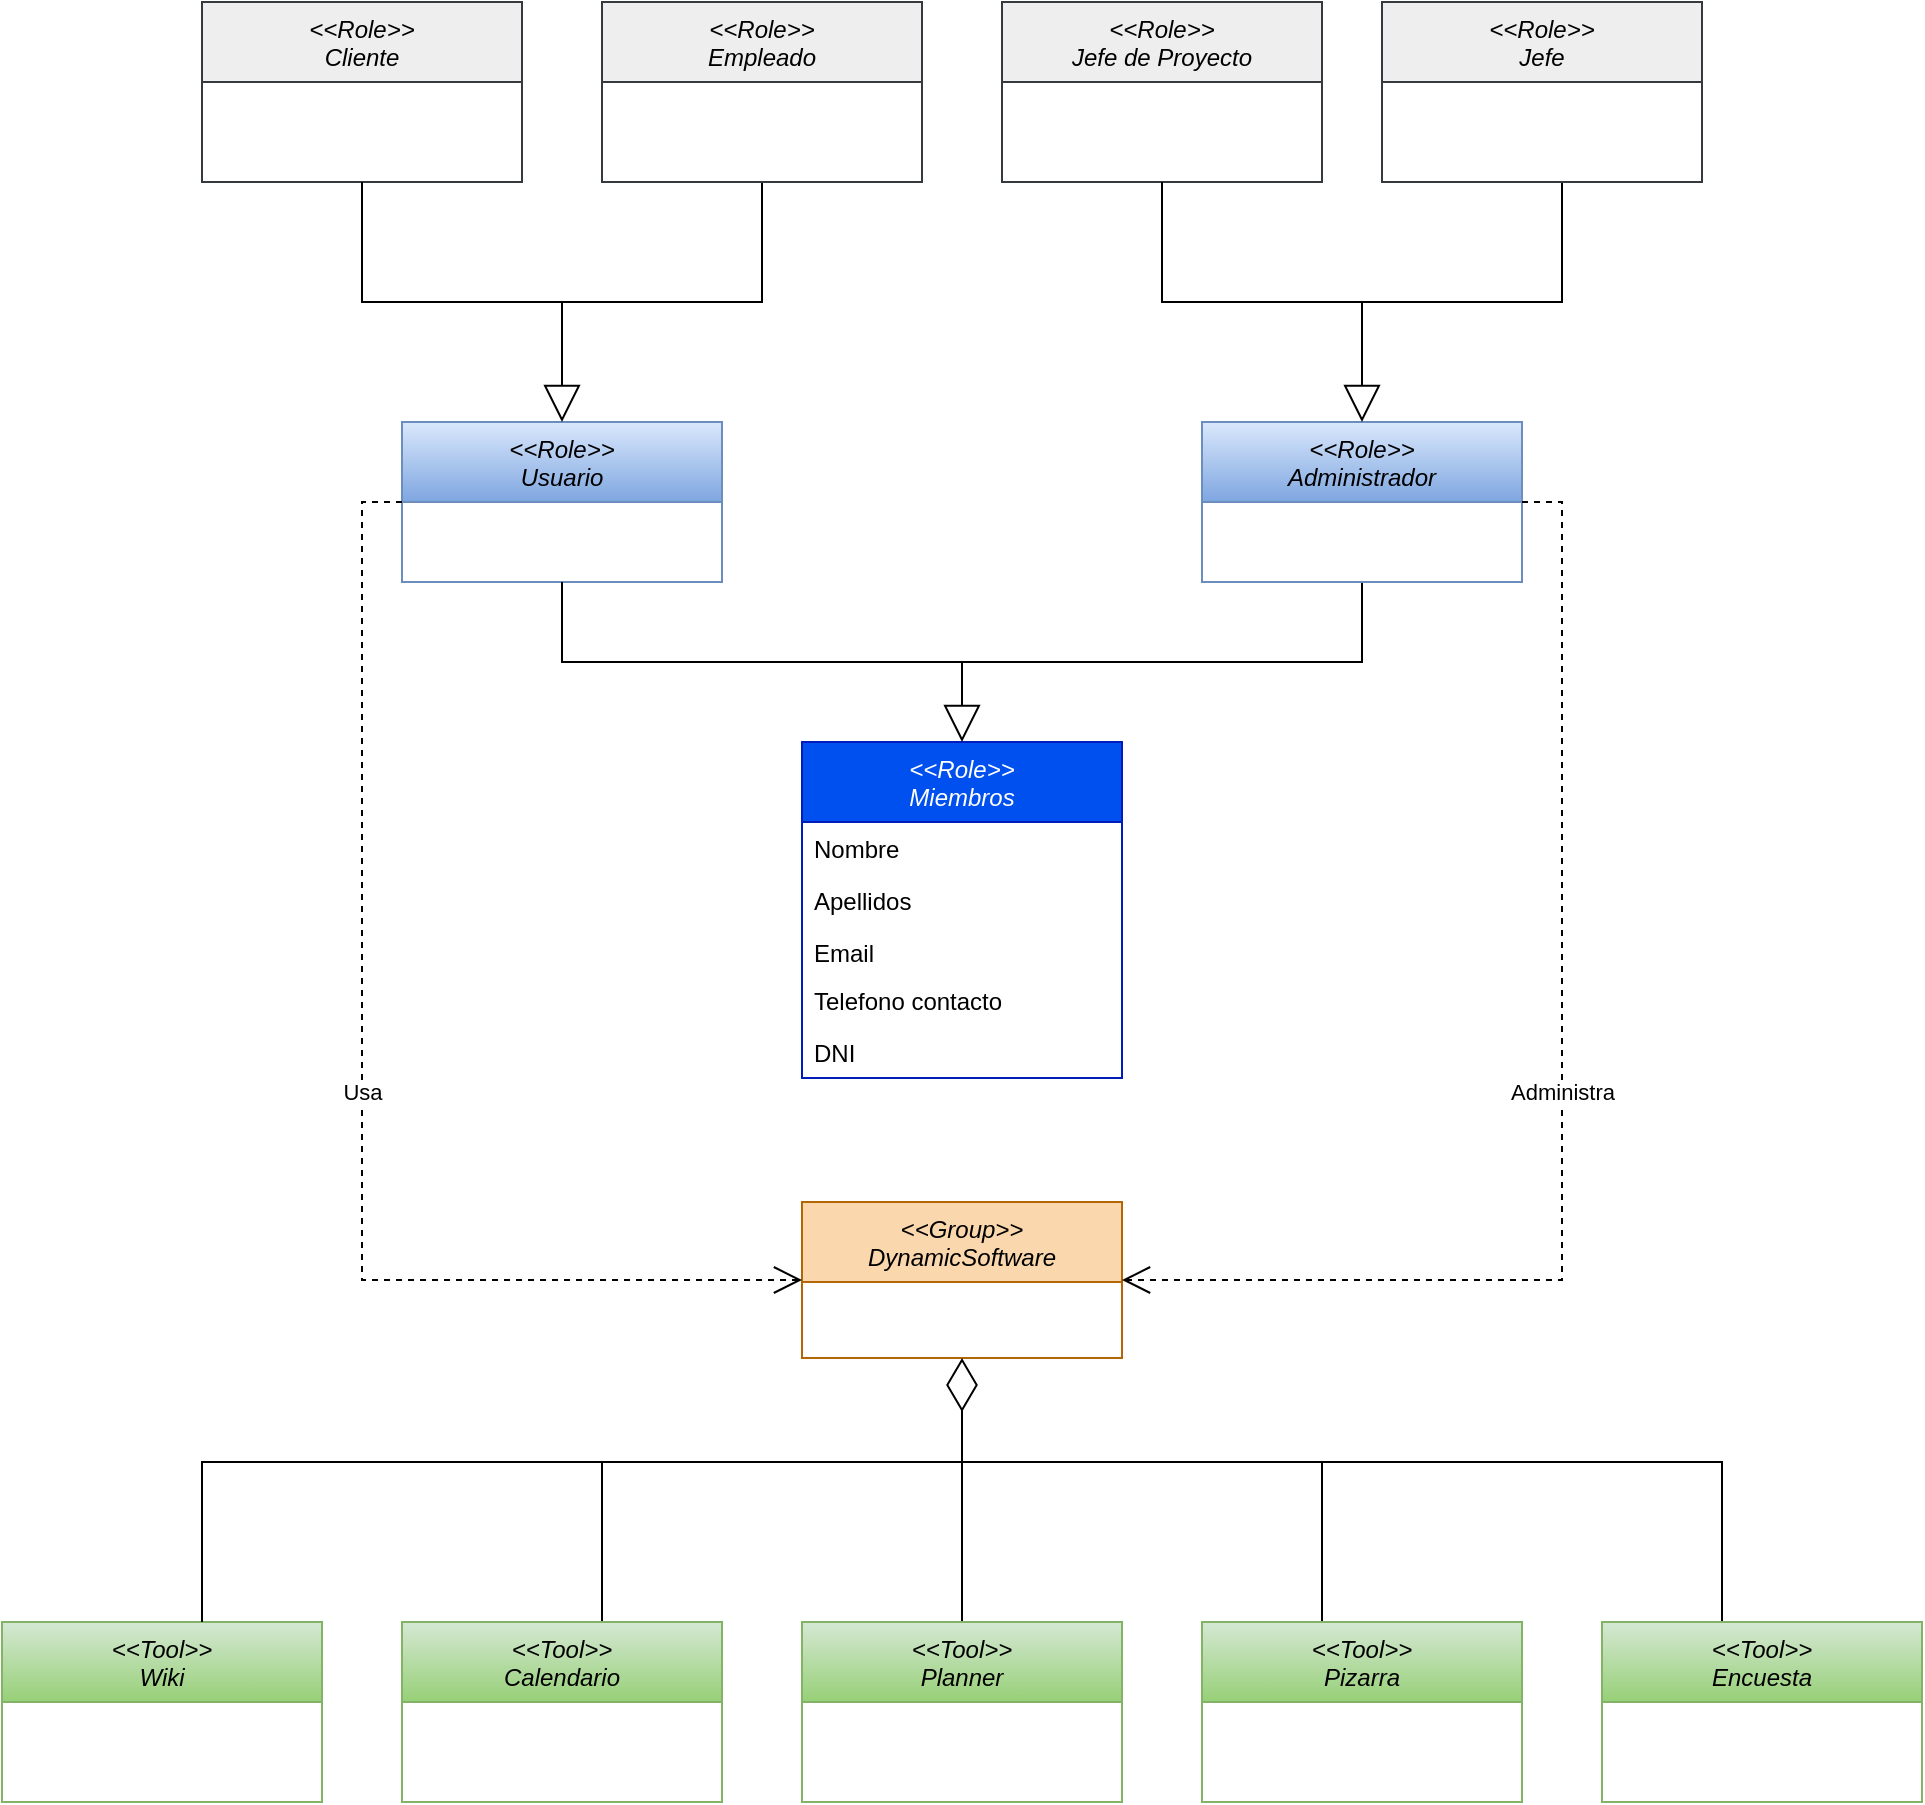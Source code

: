 <mxfile version="15.4.0" type="device"><diagram id="ZzZwg6WaCMsjXjhh16HV" name="Página-1"><mxGraphModel dx="1847" dy="2067" grid="1" gridSize="10" guides="1" tooltips="1" connect="1" arrows="1" fold="1" page="1" pageScale="1" pageWidth="827" pageHeight="1169" math="0" shadow="0"><root><mxCell id="0"/><mxCell id="1" parent="0"/><mxCell id="_6fHCuCj6XweJxa0wExR-22" value="&lt;&lt;Group&gt;&gt;&#10;DynamicSoftware" style="swimlane;fontStyle=2;align=center;verticalAlign=top;childLayout=stackLayout;horizontal=1;startSize=40;horizontalStack=0;resizeParent=1;resizeLast=0;collapsible=1;marginBottom=0;rounded=0;shadow=0;strokeWidth=1;fillColor=#fad7ac;strokeColor=#b46504;" parent="1" vertex="1"><mxGeometry x="740" y="470" width="160" height="78" as="geometry"><mxRectangle x="230" y="140" width="160" height="26" as="alternateBounds"/></mxGeometry></mxCell><mxCell id="yNoSN0gH43SwrWzK_dx1-69" style="edgeStyle=orthogonalEdgeStyle;rounded=0;orthogonalLoop=1;jettySize=auto;html=1;endArrow=none;endFill=0;" edge="1" parent="1" source="_6fHCuCj6XweJxa0wExR-26"><mxGeometry relative="1" as="geometry"><mxPoint x="820" y="600" as="targetPoint"/></mxGeometry></mxCell><mxCell id="_6fHCuCj6XweJxa0wExR-26" value="&lt;&lt;Tool&gt;&gt;&#10;Planner" style="swimlane;fontStyle=2;align=center;verticalAlign=top;childLayout=stackLayout;horizontal=1;startSize=40;horizontalStack=0;resizeParent=1;resizeLast=0;collapsible=1;marginBottom=0;rounded=0;shadow=0;strokeWidth=1;gradientColor=#97d077;fillColor=#d5e8d4;strokeColor=#82b366;" parent="1" vertex="1"><mxGeometry x="740" y="680" width="160" height="90" as="geometry"><mxRectangle x="230" y="140" width="160" height="26" as="alternateBounds"/></mxGeometry></mxCell><mxCell id="yNoSN0gH43SwrWzK_dx1-68" style="edgeStyle=orthogonalEdgeStyle;rounded=0;orthogonalLoop=1;jettySize=auto;html=1;endArrow=none;endFill=0;" edge="1" parent="1" source="_6fHCuCj6XweJxa0wExR-27"><mxGeometry relative="1" as="geometry"><mxPoint x="620" y="600" as="targetPoint"/><Array as="points"><mxPoint x="640" y="600"/></Array></mxGeometry></mxCell><mxCell id="_6fHCuCj6XweJxa0wExR-27" value="&lt;&lt;Tool&gt;&gt;&#10;Calendario" style="swimlane;fontStyle=2;align=center;verticalAlign=top;childLayout=stackLayout;horizontal=1;startSize=40;horizontalStack=0;resizeParent=1;resizeLast=0;collapsible=1;marginBottom=0;rounded=0;shadow=0;strokeWidth=1;gradientColor=#97d077;fillColor=#d5e8d4;strokeColor=#82b366;" parent="1" vertex="1"><mxGeometry x="540" y="680" width="160" height="90" as="geometry"><mxRectangle x="230" y="140" width="160" height="26" as="alternateBounds"/></mxGeometry></mxCell><mxCell id="_6fHCuCj6XweJxa0wExR-28" value="&lt;&lt;Tool&gt;&gt;&#10;Wiki" style="swimlane;fontStyle=2;align=center;verticalAlign=top;childLayout=stackLayout;horizontal=1;startSize=40;horizontalStack=0;resizeParent=1;resizeLast=0;collapsible=1;marginBottom=0;rounded=0;shadow=0;strokeWidth=1;gradientColor=#97d077;fillColor=#d5e8d4;strokeColor=#82b366;" parent="1" vertex="1"><mxGeometry x="340" y="680" width="160" height="90" as="geometry"><mxRectangle x="230" y="140" width="160" height="26" as="alternateBounds"/></mxGeometry></mxCell><mxCell id="yNoSN0gH43SwrWzK_dx1-70" style="edgeStyle=orthogonalEdgeStyle;rounded=0;orthogonalLoop=1;jettySize=auto;html=1;endArrow=none;endFill=0;" edge="1" parent="1" source="_6fHCuCj6XweJxa0wExR-29"><mxGeometry relative="1" as="geometry"><mxPoint x="800" y="600" as="targetPoint"/><Array as="points"><mxPoint x="1000" y="600"/></Array></mxGeometry></mxCell><mxCell id="_6fHCuCj6XweJxa0wExR-29" value="&lt;&lt;Tool&gt;&gt;&#10;Pizarra" style="swimlane;fontStyle=2;align=center;verticalAlign=top;childLayout=stackLayout;horizontal=1;startSize=40;horizontalStack=0;resizeParent=1;resizeLast=0;collapsible=1;marginBottom=0;rounded=0;shadow=0;strokeWidth=1;gradientColor=#97d077;fillColor=#d5e8d4;strokeColor=#82b366;" parent="1" vertex="1"><mxGeometry x="940" y="680" width="160" height="90" as="geometry"><mxRectangle x="230" y="140" width="160" height="26" as="alternateBounds"/></mxGeometry></mxCell><mxCell id="yNoSN0gH43SwrWzK_dx1-71" style="edgeStyle=orthogonalEdgeStyle;rounded=0;orthogonalLoop=1;jettySize=auto;html=1;endArrow=none;endFill=0;" edge="1" parent="1" source="_6fHCuCj6XweJxa0wExR-31"><mxGeometry relative="1" as="geometry"><mxPoint x="1000" y="610" as="targetPoint"/><Array as="points"><mxPoint x="1200" y="600"/><mxPoint x="1000" y="600"/></Array></mxGeometry></mxCell><mxCell id="_6fHCuCj6XweJxa0wExR-31" value="&lt;&lt;Tool&gt;&gt;&#10;Encuesta" style="swimlane;fontStyle=2;align=center;verticalAlign=top;childLayout=stackLayout;horizontal=1;startSize=40;horizontalStack=0;resizeParent=1;resizeLast=0;collapsible=1;marginBottom=0;rounded=0;shadow=0;strokeWidth=1;gradientColor=#97d077;fillColor=#d5e8d4;strokeColor=#82b366;" parent="1" vertex="1"><mxGeometry x="1140" y="680" width="160" height="90" as="geometry"><mxRectangle x="230" y="140" width="160" height="26" as="alternateBounds"/></mxGeometry></mxCell><mxCell id="_6fHCuCj6XweJxa0wExR-37" value="&lt;&lt;Role&gt;&gt;&#10;Miembros" style="swimlane;fontStyle=2;align=center;verticalAlign=top;childLayout=stackLayout;horizontal=1;startSize=40;horizontalStack=0;resizeParent=1;resizeLast=0;collapsible=1;marginBottom=0;rounded=0;shadow=0;strokeWidth=1;fillColor=#0050ef;strokeColor=#001DBC;fontColor=#ffffff;" parent="1" vertex="1"><mxGeometry x="740" y="240" width="160" height="168" as="geometry"><mxRectangle x="230" y="140" width="160" height="26" as="alternateBounds"/></mxGeometry></mxCell><mxCell id="_6fHCuCj6XweJxa0wExR-38" value="Nombre" style="text;align=left;verticalAlign=top;spacingLeft=4;spacingRight=4;overflow=hidden;rotatable=0;points=[[0,0.5],[1,0.5]];portConstraint=eastwest;" parent="_6fHCuCj6XweJxa0wExR-37" vertex="1"><mxGeometry y="40" width="160" height="26" as="geometry"/></mxCell><mxCell id="_6fHCuCj6XweJxa0wExR-39" value="Apellidos" style="text;align=left;verticalAlign=top;spacingLeft=4;spacingRight=4;overflow=hidden;rotatable=0;points=[[0,0.5],[1,0.5]];portConstraint=eastwest;rounded=0;shadow=0;html=0;" parent="_6fHCuCj6XweJxa0wExR-37" vertex="1"><mxGeometry y="66" width="160" height="26" as="geometry"/></mxCell><mxCell id="_6fHCuCj6XweJxa0wExR-40" value="Email " style="text;align=left;verticalAlign=top;spacingLeft=4;spacingRight=4;overflow=hidden;rotatable=0;points=[[0,0.5],[1,0.5]];portConstraint=eastwest;rounded=0;shadow=0;html=0;" parent="_6fHCuCj6XweJxa0wExR-37" vertex="1"><mxGeometry y="92" width="160" height="24" as="geometry"/></mxCell><mxCell id="_6fHCuCj6XweJxa0wExR-41" value="Telefono contacto" style="text;align=left;verticalAlign=top;spacingLeft=4;spacingRight=4;overflow=hidden;rotatable=0;points=[[0,0.5],[1,0.5]];portConstraint=eastwest;rounded=0;shadow=0;html=0;" parent="_6fHCuCj6XweJxa0wExR-37" vertex="1"><mxGeometry y="116" width="160" height="26" as="geometry"/></mxCell><mxCell id="_6fHCuCj6XweJxa0wExR-42" value="DNI" style="text;align=left;verticalAlign=top;spacingLeft=4;spacingRight=4;overflow=hidden;rotatable=0;points=[[0,0.5],[1,0.5]];portConstraint=eastwest;rounded=0;shadow=0;html=0;" parent="_6fHCuCj6XweJxa0wExR-37" vertex="1"><mxGeometry y="142" width="160" height="26" as="geometry"/></mxCell><mxCell id="_6fHCuCj6XweJxa0wExR-43" value="&lt;&lt;Role&gt;&gt;&#10;Cliente" style="swimlane;fontStyle=2;align=center;verticalAlign=top;childLayout=stackLayout;horizontal=1;startSize=40;horizontalStack=0;resizeParent=1;resizeLast=0;collapsible=1;marginBottom=0;rounded=0;shadow=0;strokeWidth=1;fillColor=#eeeeee;strokeColor=#36393d;" parent="1" vertex="1"><mxGeometry x="440" y="-130" width="160" height="90" as="geometry"><mxRectangle x="230" y="140" width="160" height="26" as="alternateBounds"/></mxGeometry></mxCell><mxCell id="yNoSN0gH43SwrWzK_dx1-56" style="edgeStyle=orthogonalEdgeStyle;rounded=0;orthogonalLoop=1;jettySize=auto;html=1;endArrow=none;endFill=0;" edge="1" parent="1" source="_6fHCuCj6XweJxa0wExR-44"><mxGeometry relative="1" as="geometry"><mxPoint x="620" y="20" as="targetPoint"/><Array as="points"><mxPoint x="720" y="20"/></Array></mxGeometry></mxCell><mxCell id="_6fHCuCj6XweJxa0wExR-44" value="&lt;&lt;Role&gt;&gt;&#10;Empleado" style="swimlane;fontStyle=2;align=center;verticalAlign=top;childLayout=stackLayout;horizontal=1;startSize=40;horizontalStack=0;resizeParent=1;resizeLast=0;collapsible=1;marginBottom=0;rounded=0;shadow=0;strokeWidth=1;fillColor=#eeeeee;strokeColor=#36393d;" parent="1" vertex="1"><mxGeometry x="640" y="-130" width="160" height="90" as="geometry"><mxRectangle x="230" y="140" width="160" height="26" as="alternateBounds"/></mxGeometry></mxCell><mxCell id="_6fHCuCj6XweJxa0wExR-45" value="&lt;&lt;Role&gt;&gt;&#10;Jefe de Proyecto" style="swimlane;fontStyle=2;align=center;verticalAlign=top;childLayout=stackLayout;horizontal=1;startSize=40;horizontalStack=0;resizeParent=1;resizeLast=0;collapsible=1;marginBottom=0;rounded=0;shadow=0;strokeWidth=1;fillColor=#eeeeee;strokeColor=#36393d;" parent="1" vertex="1"><mxGeometry x="840" y="-130" width="160" height="90" as="geometry"><mxRectangle x="230" y="140" width="160" height="26" as="alternateBounds"/></mxGeometry></mxCell><mxCell id="yNoSN0gH43SwrWzK_dx1-58" style="edgeStyle=orthogonalEdgeStyle;rounded=0;orthogonalLoop=1;jettySize=auto;html=1;endArrow=none;endFill=0;" edge="1" parent="1" source="_6fHCuCj6XweJxa0wExR-49"><mxGeometry relative="1" as="geometry"><mxPoint x="1020" y="20" as="targetPoint"/><Array as="points"><mxPoint x="1120" y="20"/></Array></mxGeometry></mxCell><mxCell id="_6fHCuCj6XweJxa0wExR-49" value="&lt;&lt;Role&gt;&gt;&#10;Jefe" style="swimlane;fontStyle=2;align=center;verticalAlign=top;childLayout=stackLayout;horizontal=1;startSize=40;horizontalStack=0;resizeParent=1;resizeLast=0;collapsible=1;marginBottom=0;rounded=0;shadow=0;strokeWidth=1;fillColor=#eeeeee;strokeColor=#36393d;" parent="1" vertex="1"><mxGeometry x="1030" y="-130" width="160" height="90" as="geometry"><mxRectangle x="230" y="140" width="160" height="26" as="alternateBounds"/></mxGeometry></mxCell><mxCell id="yNoSN0gH43SwrWzK_dx1-43" value="&lt;&lt;Role&gt;&gt;&#10;Usuario" style="swimlane;fontStyle=2;align=center;verticalAlign=top;childLayout=stackLayout;horizontal=1;startSize=40;horizontalStack=0;resizeParent=1;resizeLast=0;collapsible=1;marginBottom=0;rounded=0;shadow=0;strokeWidth=1;fillColor=#dae8fc;strokeColor=#6c8ebf;gradientColor=#7ea6e0;" vertex="1" parent="1"><mxGeometry x="540" y="80" width="160" height="80" as="geometry"><mxRectangle x="230" y="140" width="160" height="26" as="alternateBounds"/></mxGeometry></mxCell><mxCell id="yNoSN0gH43SwrWzK_dx1-60" style="edgeStyle=orthogonalEdgeStyle;rounded=0;orthogonalLoop=1;jettySize=auto;html=1;endArrow=none;endFill=0;" edge="1" parent="1" source="yNoSN0gH43SwrWzK_dx1-49"><mxGeometry relative="1" as="geometry"><mxPoint x="800" y="200" as="targetPoint"/><Array as="points"><mxPoint x="1020" y="200"/></Array></mxGeometry></mxCell><mxCell id="yNoSN0gH43SwrWzK_dx1-49" value="&lt;&lt;Role&gt;&gt;&#10;Administrador" style="swimlane;fontStyle=2;align=center;verticalAlign=top;childLayout=stackLayout;horizontal=1;startSize=40;horizontalStack=0;resizeParent=1;resizeLast=0;collapsible=1;marginBottom=0;rounded=0;shadow=0;strokeWidth=1;fillColor=#dae8fc;strokeColor=#6c8ebf;gradientColor=#7ea6e0;" vertex="1" parent="1"><mxGeometry x="940" y="80" width="160" height="80" as="geometry"><mxRectangle x="230" y="140" width="160" height="26" as="alternateBounds"/></mxGeometry></mxCell><mxCell id="yNoSN0gH43SwrWzK_dx1-55" value="" style="endArrow=block;endSize=16;endFill=0;html=1;rounded=0;edgeStyle=orthogonalEdgeStyle;" edge="1" parent="1" source="_6fHCuCj6XweJxa0wExR-43" target="yNoSN0gH43SwrWzK_dx1-43"><mxGeometry width="160" relative="1" as="geometry"><mxPoint x="530" y="20" as="sourcePoint"/><mxPoint x="690" y="20" as="targetPoint"/></mxGeometry></mxCell><mxCell id="yNoSN0gH43SwrWzK_dx1-57" value="" style="endArrow=block;endSize=16;endFill=0;html=1;rounded=0;edgeStyle=orthogonalEdgeStyle;" edge="1" parent="1" source="_6fHCuCj6XweJxa0wExR-45" target="yNoSN0gH43SwrWzK_dx1-49"><mxGeometry width="160" relative="1" as="geometry"><mxPoint x="920" y="20" as="sourcePoint"/><mxPoint x="1080" y="20" as="targetPoint"/></mxGeometry></mxCell><mxCell id="yNoSN0gH43SwrWzK_dx1-59" value="" style="endArrow=block;endSize=16;endFill=0;html=1;rounded=0;edgeStyle=orthogonalEdgeStyle;" edge="1" parent="1" source="yNoSN0gH43SwrWzK_dx1-43" target="_6fHCuCj6XweJxa0wExR-37"><mxGeometry width="160" relative="1" as="geometry"><mxPoint x="630" y="210" as="sourcePoint"/><mxPoint x="790" y="210" as="targetPoint"/><Array as="points"><mxPoint x="620" y="200"/><mxPoint x="820" y="200"/></Array></mxGeometry></mxCell><mxCell id="yNoSN0gH43SwrWzK_dx1-67" value="" style="endArrow=diamondThin;endFill=0;endSize=24;html=1;rounded=0;edgeStyle=orthogonalEdgeStyle;" edge="1" parent="1" source="_6fHCuCj6XweJxa0wExR-28" target="_6fHCuCj6XweJxa0wExR-22"><mxGeometry width="160" relative="1" as="geometry"><mxPoint x="480" y="640" as="sourcePoint"/><mxPoint x="640" y="640" as="targetPoint"/><Array as="points"><mxPoint x="440" y="600"/><mxPoint x="820" y="600"/></Array></mxGeometry></mxCell><mxCell id="yNoSN0gH43SwrWzK_dx1-73" value="Administra" style="endArrow=open;endSize=12;dashed=1;html=1;rounded=0;edgeStyle=orthogonalEdgeStyle;" edge="1" parent="1" source="yNoSN0gH43SwrWzK_dx1-49" target="_6fHCuCj6XweJxa0wExR-22"><mxGeometry width="160" relative="1" as="geometry"><mxPoint x="1030" y="410" as="sourcePoint"/><mxPoint x="1190" y="410" as="targetPoint"/><Array as="points"><mxPoint x="1120" y="120"/><mxPoint x="1120" y="509"/></Array></mxGeometry></mxCell><mxCell id="yNoSN0gH43SwrWzK_dx1-74" value="Usa" style="endArrow=open;endSize=12;dashed=1;html=1;rounded=0;edgeStyle=orthogonalEdgeStyle;" edge="1" parent="1" source="yNoSN0gH43SwrWzK_dx1-43" target="_6fHCuCj6XweJxa0wExR-22"><mxGeometry width="160" relative="1" as="geometry"><mxPoint x="270" y="420" as="sourcePoint"/><mxPoint x="430" y="420" as="targetPoint"/><Array as="points"><mxPoint x="520" y="120"/><mxPoint x="520" y="509"/></Array></mxGeometry></mxCell></root></mxGraphModel></diagram></mxfile>